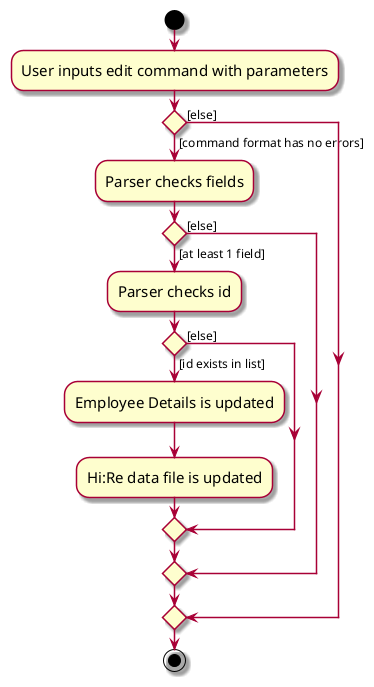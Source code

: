 @startuml
skin rose
skinparam ActivityFontSize 15
skinparam ArrowFontSize 12
start
:User inputs edit command with parameters;

'Since the beta syntax does not support placing the condition outside the
'diamond we place it as the true branch instead.

if () then ([command format has no errors])
    :Parser checks fields;
    if () then ([at least 1 field])
        :Parser checks id;
        if () then ([id exists in list])
           :Employee Details is updated;
           :Hi:Re data file is updated;
            else ([else])
            endif
        else ([else])
        endif
    else ([else])
    endif
stop
@enduml
